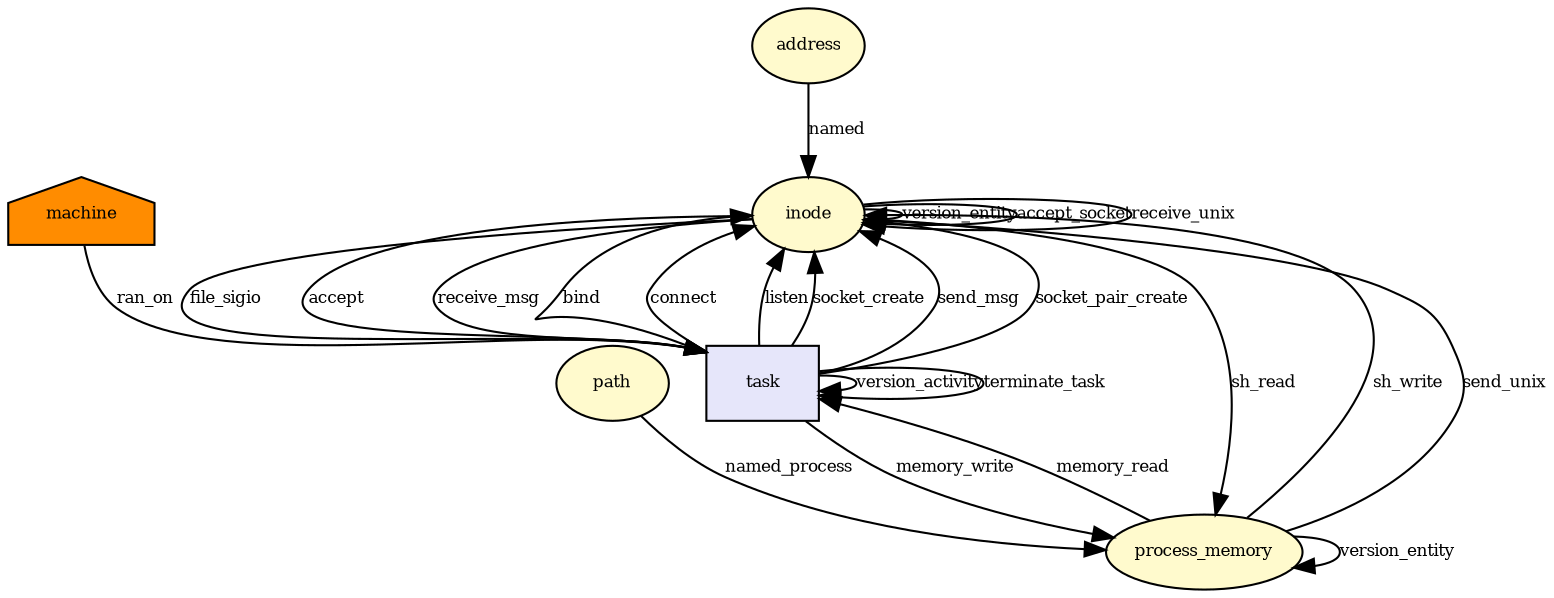 digraph RGL__DirectedAdjacencyGraph {inode[fontsize = 8,label = inode,shape = ellipse, fillcolor="#fffacd", style = filled]

task[fontsize = 8,label = task,shape = rectangle, fillcolor="#e6e6fa", style = filled]

inode -> task[fontsize = 8,label = file_sigio]

process_memory[fontsize = 8,label = process_memory,shape = ellipse, fillcolor="#fffacd", style = filled]

task -> process_memory[fontsize = 8,label = memory_write]

task -> task[fontsize = 8,label = version_activity]

process_memory -> process_memory[fontsize = 8,label = version_entity]

process_memory -> inode[fontsize = 8,label = sh_write]

inode -> inode[fontsize = 8,label = version_entity]

path[fontsize = 8,label = path,shape = ellipse, fillcolor="#fffacd", style = filled]

path -> process_memory[fontsize = 8,label = named_process]

machine[fontsize = 8,label = machine,shape = house, fillcolor="#ff8c00", style = filled]

machine -> task[fontsize = 8,label = ran_on]

inode -> inode[fontsize = 8,label = accept_socket]

inode -> task[fontsize = 8,label = accept]

address[fontsize = 8,label = address,shape = ellipse, fillcolor="#fffacd", style = filled]

address -> inode[fontsize = 8,label = named]

process_memory -> task[fontsize = 8,label = memory_read]

task -> inode[fontsize = 8,label = bind]

inode -> process_memory[fontsize = 8,label = sh_read]

task -> inode[fontsize = 8,label = connect]

task -> inode[fontsize = 8,label = listen]

task -> inode[fontsize = 8,label = socket_create]

process_memory -> inode[fontsize = 8,label = send_unix]

inode -> task[fontsize = 8,label = receive_msg]

task -> inode[fontsize = 8,label = send_msg]

inode -> inode[fontsize = 8,label = receive_unix]

task -> inode[fontsize = 8,label = socket_pair_create]

task -> task[fontsize = 8,label = terminate_task]

}